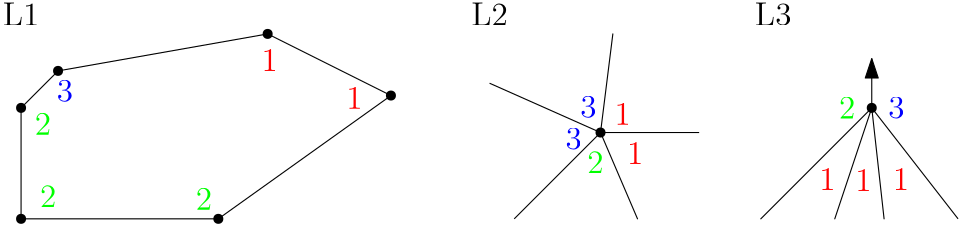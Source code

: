 <?xml version="1.0"?>
<!DOCTYPE ipe SYSTEM "ipe.dtd">
<ipe version="70206" creator="Ipe 7.2.7">
<info created="D:20190410205126" modified="D:20190711130218"/>
<ipestyle name="basic">
<symbol name="arrow/arc(spx)">
<path stroke="sym-stroke" fill="sym-stroke" pen="sym-pen">
0 0 m
-1 0.333 l
-1 -0.333 l
h
</path>
</symbol>
<symbol name="arrow/farc(spx)">
<path stroke="sym-stroke" fill="white" pen="sym-pen">
0 0 m
-1 0.333 l
-1 -0.333 l
h
</path>
</symbol>
<symbol name="arrow/ptarc(spx)">
<path stroke="sym-stroke" fill="sym-stroke" pen="sym-pen">
0 0 m
-1 0.333 l
-0.8 0 l
-1 -0.333 l
h
</path>
</symbol>
<symbol name="arrow/fptarc(spx)">
<path stroke="sym-stroke" fill="white" pen="sym-pen">
0 0 m
-1 0.333 l
-0.8 0 l
-1 -0.333 l
h
</path>
</symbol>
<symbol name="mark/circle(sx)" transformations="translations">
<path fill="sym-stroke">
0.6 0 0 0.6 0 0 e
0.4 0 0 0.4 0 0 e
</path>
</symbol>
<symbol name="mark/disk(sx)" transformations="translations">
<path fill="sym-stroke">
0.6 0 0 0.6 0 0 e
</path>
</symbol>
<symbol name="mark/fdisk(sfx)" transformations="translations">
<group>
<path fill="sym-fill">
0.5 0 0 0.5 0 0 e
</path>
<path fill="sym-stroke" fillrule="eofill">
0.6 0 0 0.6 0 0 e
0.4 0 0 0.4 0 0 e
</path>
</group>
</symbol>
<symbol name="mark/box(sx)" transformations="translations">
<path fill="sym-stroke" fillrule="eofill">
-0.6 -0.6 m
0.6 -0.6 l
0.6 0.6 l
-0.6 0.6 l
h
-0.4 -0.4 m
0.4 -0.4 l
0.4 0.4 l
-0.4 0.4 l
h
</path>
</symbol>
<symbol name="mark/square(sx)" transformations="translations">
<path fill="sym-stroke">
-0.6 -0.6 m
0.6 -0.6 l
0.6 0.6 l
-0.6 0.6 l
h
</path>
</symbol>
<symbol name="mark/fsquare(sfx)" transformations="translations">
<group>
<path fill="sym-fill">
-0.5 -0.5 m
0.5 -0.5 l
0.5 0.5 l
-0.5 0.5 l
h
</path>
<path fill="sym-stroke" fillrule="eofill">
-0.6 -0.6 m
0.6 -0.6 l
0.6 0.6 l
-0.6 0.6 l
h
-0.4 -0.4 m
0.4 -0.4 l
0.4 0.4 l
-0.4 0.4 l
h
</path>
</group>
</symbol>
<symbol name="mark/cross(sx)" transformations="translations">
<group>
<path fill="sym-stroke">
-0.43 -0.57 m
0.57 0.43 l
0.43 0.57 l
-0.57 -0.43 l
h
</path>
<path fill="sym-stroke">
-0.43 0.57 m
0.57 -0.43 l
0.43 -0.57 l
-0.57 0.43 l
h
</path>
</group>
</symbol>
<symbol name="arrow/fnormal(spx)">
<path stroke="sym-stroke" fill="white" pen="sym-pen">
0 0 m
-1 0.333 l
-1 -0.333 l
h
</path>
</symbol>
<symbol name="arrow/pointed(spx)">
<path stroke="sym-stroke" fill="sym-stroke" pen="sym-pen">
0 0 m
-1 0.333 l
-0.8 0 l
-1 -0.333 l
h
</path>
</symbol>
<symbol name="arrow/fpointed(spx)">
<path stroke="sym-stroke" fill="white" pen="sym-pen">
0 0 m
-1 0.333 l
-0.8 0 l
-1 -0.333 l
h
</path>
</symbol>
<symbol name="arrow/linear(spx)">
<path stroke="sym-stroke" pen="sym-pen">
-1 0.333 m
0 0 l
-1 -0.333 l
</path>
</symbol>
<symbol name="arrow/fdouble(spx)">
<path stroke="sym-stroke" fill="white" pen="sym-pen">
0 0 m
-1 0.333 l
-1 -0.333 l
h
-1 0 m
-2 0.333 l
-2 -0.333 l
h
</path>
</symbol>
<symbol name="arrow/double(spx)">
<path stroke="sym-stroke" fill="sym-stroke" pen="sym-pen">
0 0 m
-1 0.333 l
-1 -0.333 l
h
-1 0 m
-2 0.333 l
-2 -0.333 l
h
</path>
</symbol>
<pen name="heavier" value="0.8"/>
<pen name="fat" value="1.2"/>
<pen name="ultrafat" value="2"/>
<symbolsize name="large" value="5"/>
<symbolsize name="small" value="2"/>
<symbolsize name="tiny" value="1.1"/>
<arrowsize name="large" value="10"/>
<arrowsize name="small" value="5"/>
<arrowsize name="tiny" value="3"/>
<color name="red" value="1 0 0"/>
<color name="green" value="0 1 0"/>
<color name="blue" value="0 0 1"/>
<color name="yellow" value="1 1 0"/>
<color name="orange" value="1 0.647 0"/>
<color name="gold" value="1 0.843 0"/>
<color name="purple" value="0.627 0.125 0.941"/>
<color name="gray" value="0.745"/>
<color name="brown" value="0.647 0.165 0.165"/>
<color name="navy" value="0 0 0.502"/>
<color name="pink" value="1 0.753 0.796"/>
<color name="seagreen" value="0.18 0.545 0.341"/>
<color name="turquoise" value="0.251 0.878 0.816"/>
<color name="violet" value="0.933 0.51 0.933"/>
<color name="darkblue" value="0 0 0.545"/>
<color name="darkcyan" value="0 0.545 0.545"/>
<color name="darkgray" value="0.663"/>
<color name="darkgreen" value="0 0.392 0"/>
<color name="darkmagenta" value="0.545 0 0.545"/>
<color name="darkorange" value="1 0.549 0"/>
<color name="darkred" value="0.545 0 0"/>
<color name="lightblue" value="0.678 0.847 0.902"/>
<color name="lightcyan" value="0.878 1 1"/>
<color name="lightgray" value="0.827"/>
<color name="lightgreen" value="0.565 0.933 0.565"/>
<color name="lightyellow" value="1 1 0.878"/>
<dashstyle name="dashed" value="[4] 0"/>
<dashstyle name="dotted" value="[1 3] 0"/>
<dashstyle name="dash dotted" value="[4 2 1 2] 0"/>
<dashstyle name="dash dot dotted" value="[4 2 1 2 1 2] 0"/>
<textsize name="large" value="\large"/>
<textsize name="Large" value="\Large"/>
<textsize name="LARGE" value="\LARGE"/>
<textsize name="huge" value="\huge"/>
<textsize name="Huge" value="\Huge"/>
<textsize name="small" value="\small"/>
<textsize name="footnote" value="\footnotesize"/>
<textsize name="tiny" value="\tiny"/>
<textstyle name="center" begin="\begin{center}" end="\end{center}"/>
<textstyle name="itemize" begin="\begin{itemize}" end="\end{itemize}"/>
<textstyle name="item" begin="\begin{itemize}\item{}" end="\end{itemize}"/>
<gridsize name="4 pts" value="4"/>
<gridsize name="8 pts (~3 mm)" value="8"/>
<gridsize name="16 pts (~6 mm)" value="16"/>
<gridsize name="32 pts (~12 mm)" value="32"/>
<gridsize name="10 pts (~3.5 mm)" value="10"/>
<gridsize name="20 pts (~7 mm)" value="20"/>
<gridsize name="14 pts (~5 mm)" value="14"/>
<gridsize name="28 pts (~10 mm)" value="28"/>
<gridsize name="56 pts (~20 mm)" value="56"/>
<anglesize name="90 deg" value="90"/>
<anglesize name="60 deg" value="60"/>
<anglesize name="45 deg" value="45"/>
<anglesize name="30 deg" value="30"/>
<anglesize name="22.5 deg" value="22.5"/>
<opacity name="10%" value="0.1"/>
<opacity name="30%" value="0.3"/>
<opacity name="50%" value="0.5"/>
<opacity name="75%" value="0.75"/>
<tiling name="falling" angle="-60" step="4" width="1"/>
<tiling name="rising" angle="30" step="4" width="1"/>
</ipestyle>
<page>
<layer name="alpha"/>
<view layers="alpha" active="alpha"/>
<text layer="alpha" matrix="1.10959 0 0 1.10959 -292.21 -106.306" transformations="translations" pos="336 816" stroke="black" type="label" width="13.167" height="8.169" depth="0" halign="center" valign="center" size="large">L1</text>
<text matrix="1.10959 0 0 1.10959 -216.757 -106.306" transformations="translations" pos="420 816" stroke="black" type="label" width="13.167" height="8.169" depth="0" halign="center" valign="center" size="large">L2</text>
<text matrix="1.10959 0 0 1.10959 -252.846 -113.316" transformations="translations" pos="381.157 807.346" stroke="red" type="label" width="5.853" height="7.704" depth="0" halign="center" valign="center" size="large">1</text>
<text matrix="1.10959 0 0 1.10959 -244.777 -115.113" transformations="translations" pos="401.401 796.746" stroke="red" type="label" width="5.853" height="7.704" depth="0" halign="center" valign="center" size="large">1</text>
<text matrix="1.10959 0 0 1.10959 -285.704 -124.799" transformations="translations" pos="389.448 772.704" stroke="green" type="label" width="5.853" height="7.704" depth="0" halign="center" valign="center" size="large">2</text>
<text matrix="1.10959 0 0 1.10959 -309.033 -123.772" transformations="translations" pos="359.918 772.555" stroke="green" type="label" width="5.853" height="7.704" depth="0" halign="center" valign="center" size="large">2</text>
<text matrix="1.10959 0 0 1.10959 -297.646 -111.726" transformations="translations" pos="347.979 785.229" stroke="green" type="label" width="5.853" height="7.704" depth="0" halign="center" valign="center" size="large">2</text>
<text matrix="1.10959 0 0 1.10959 -298.326 -120.421" transformations="translations" pos="355.767 803.765" stroke="blue" type="label" width="5.853" height="7.704" depth="0" halign="center" valign="center" size="large">3</text>
<text matrix="1.10959 0 0 1.10959 -217.711 -120.128" transformations="translations" pos="464 796" stroke="red" type="label" width="5.853" height="7.704" depth="0" halign="center" valign="center" size="large">1</text>
<text matrix="1.10959 0 0 1.10959 -217.629 -120.908" transformations="translations" pos="468 784" stroke="red" type="label" width="5.853" height="7.704" depth="0" halign="center" valign="center" size="large">1</text>
<text matrix="1.10959 0 0 1.10959 -210.667 -117.469" transformations="translations" pos="448.804 777.905" stroke="green" type="label" width="5.853" height="7.704" depth="0" halign="center" valign="center" size="large">2</text>
<text matrix="1.10959 0 0 1.10959 -219.191 -129.363" transformations="translations" pos="449.434 796.318" stroke="blue" type="label" width="5.853" height="7.704" depth="0" halign="center" valign="center" size="large">3</text>
<text matrix="1.10959 0 0 1.10959 -222.051 -117.868" transformations="translations" pos="456.804 796.263" stroke="blue" type="label" width="5.853" height="7.704" depth="0" halign="center" valign="center" size="large">3</text>
<text matrix="1.10959 0 0 1.10959 -172.373 -106.306" transformations="translations" pos="472 816" stroke="black" type="label" width="13.167" height="8.169" depth="0" halign="center" valign="center" size="large">L3</text>
<text matrix="1.10959 0 0 1.10959 -172.373 -122.306" transformations="translations" pos="496 800" stroke="green" type="label" width="5.853" height="7.704" depth="0" halign="center" valign="center" size="large">2</text>
<text matrix="1.10959 0 0 1.10959 -167.695 -115.094" transformations="translations" pos="485.421 770.348" stroke="red" type="label" width="5.853" height="7.704" depth="0" halign="center" valign="center" size="large">1</text>
<text matrix="1.10959 0 0 1.10959 -169.644 -115.606" transformations="translations" pos="498.808 770.501" stroke="red" type="label" width="5.853" height="7.704" depth="0" halign="center" valign="center" size="large">1</text>
<text matrix="1.10959 0 0 1.10959 -172.373 -117.679" transformations="translations" pos="513.471 772.666" stroke="red" type="label" width="5.853" height="7.704" depth="0" halign="center" valign="center" size="large">1</text>
<path matrix="1.10959 0 0 1.10959 -8.1534 -86.7989" stroke="black">
92 780 m
160 792 l
200 772 l
144 732 l
80 732 l
80 768 l
92 780 l
</path>
<use matrix="1.10959 0 0 1.10959 -8.1534 -86.7989" name="mark/disk(sx)" pos="92 780" size="normal" stroke="black"/>
<use matrix="1.10959 0 0 1.10959 -8.1534 -86.7989" name="mark/disk(sx)" pos="160 792" size="normal" stroke="black"/>
<use matrix="1.10959 0 0 1.10959 -8.1534 -86.7989" name="mark/disk(sx)" pos="200 772" size="normal" stroke="black"/>
<use matrix="1.10959 0 0 1.10959 -8.1534 -86.7989" name="mark/disk(sx)" pos="144 732" size="normal" stroke="black"/>
<use matrix="1.10959 0 0 1.10959 -8.1534 -86.7989" name="mark/disk(sx)" pos="80 732" size="normal" stroke="black"/>
<use matrix="1.10959 0 0 1.10959 -8.1534 -86.7989" name="mark/disk(sx)" pos="80 768" size="normal" stroke="black"/>
<path matrix="1.10959 0 0 1.10959 -25.9069 -86.7989" stroke="black">
284 760 m
288 792 l
284 760 l
248 776 l
</path>
<path matrix="1.10959 0 0 1.10959 -25.9069 -86.7989" stroke="black">
284 760 m
256 732 l
</path>
<path matrix="1.10959 0 0 1.10959 -25.9069 -86.7989" stroke="black">
284 760 m
296 732 l
284 760 l
316 760 l
</path>
<path matrix="1.10959 0 0 1.10959 -43.6604 -86.7989" stroke="black" arrow="normal/normal">
388 768 m
388 784 l
</path>
<path matrix="1.10959 0 0 1.10959 -43.6604 -86.7989" stroke="black">
388 768 m
352 732 l
388 768 l
376 732 l
388 768 l
392 732 l
388 768 l
416 732 l
</path>
<use matrix="1.10959 0 0 1.10959 -25.9069 -86.7989" name="mark/disk(sx)" pos="284 760" size="normal" stroke="black"/>
<use matrix="1.10959 0 0 1.10959 -43.6604 -86.7989" name="mark/disk(sx)" pos="388 768" size="normal" stroke="black"/>
<text matrix="1.10959 0 0 1.10959 -154.62 -122.306" transformations="translations" pos="496 800" stroke="blue" type="label" width="5.853" height="7.704" depth="0" halign="center" valign="center" size="large" style="math">3</text>
</page>
</ipe>
